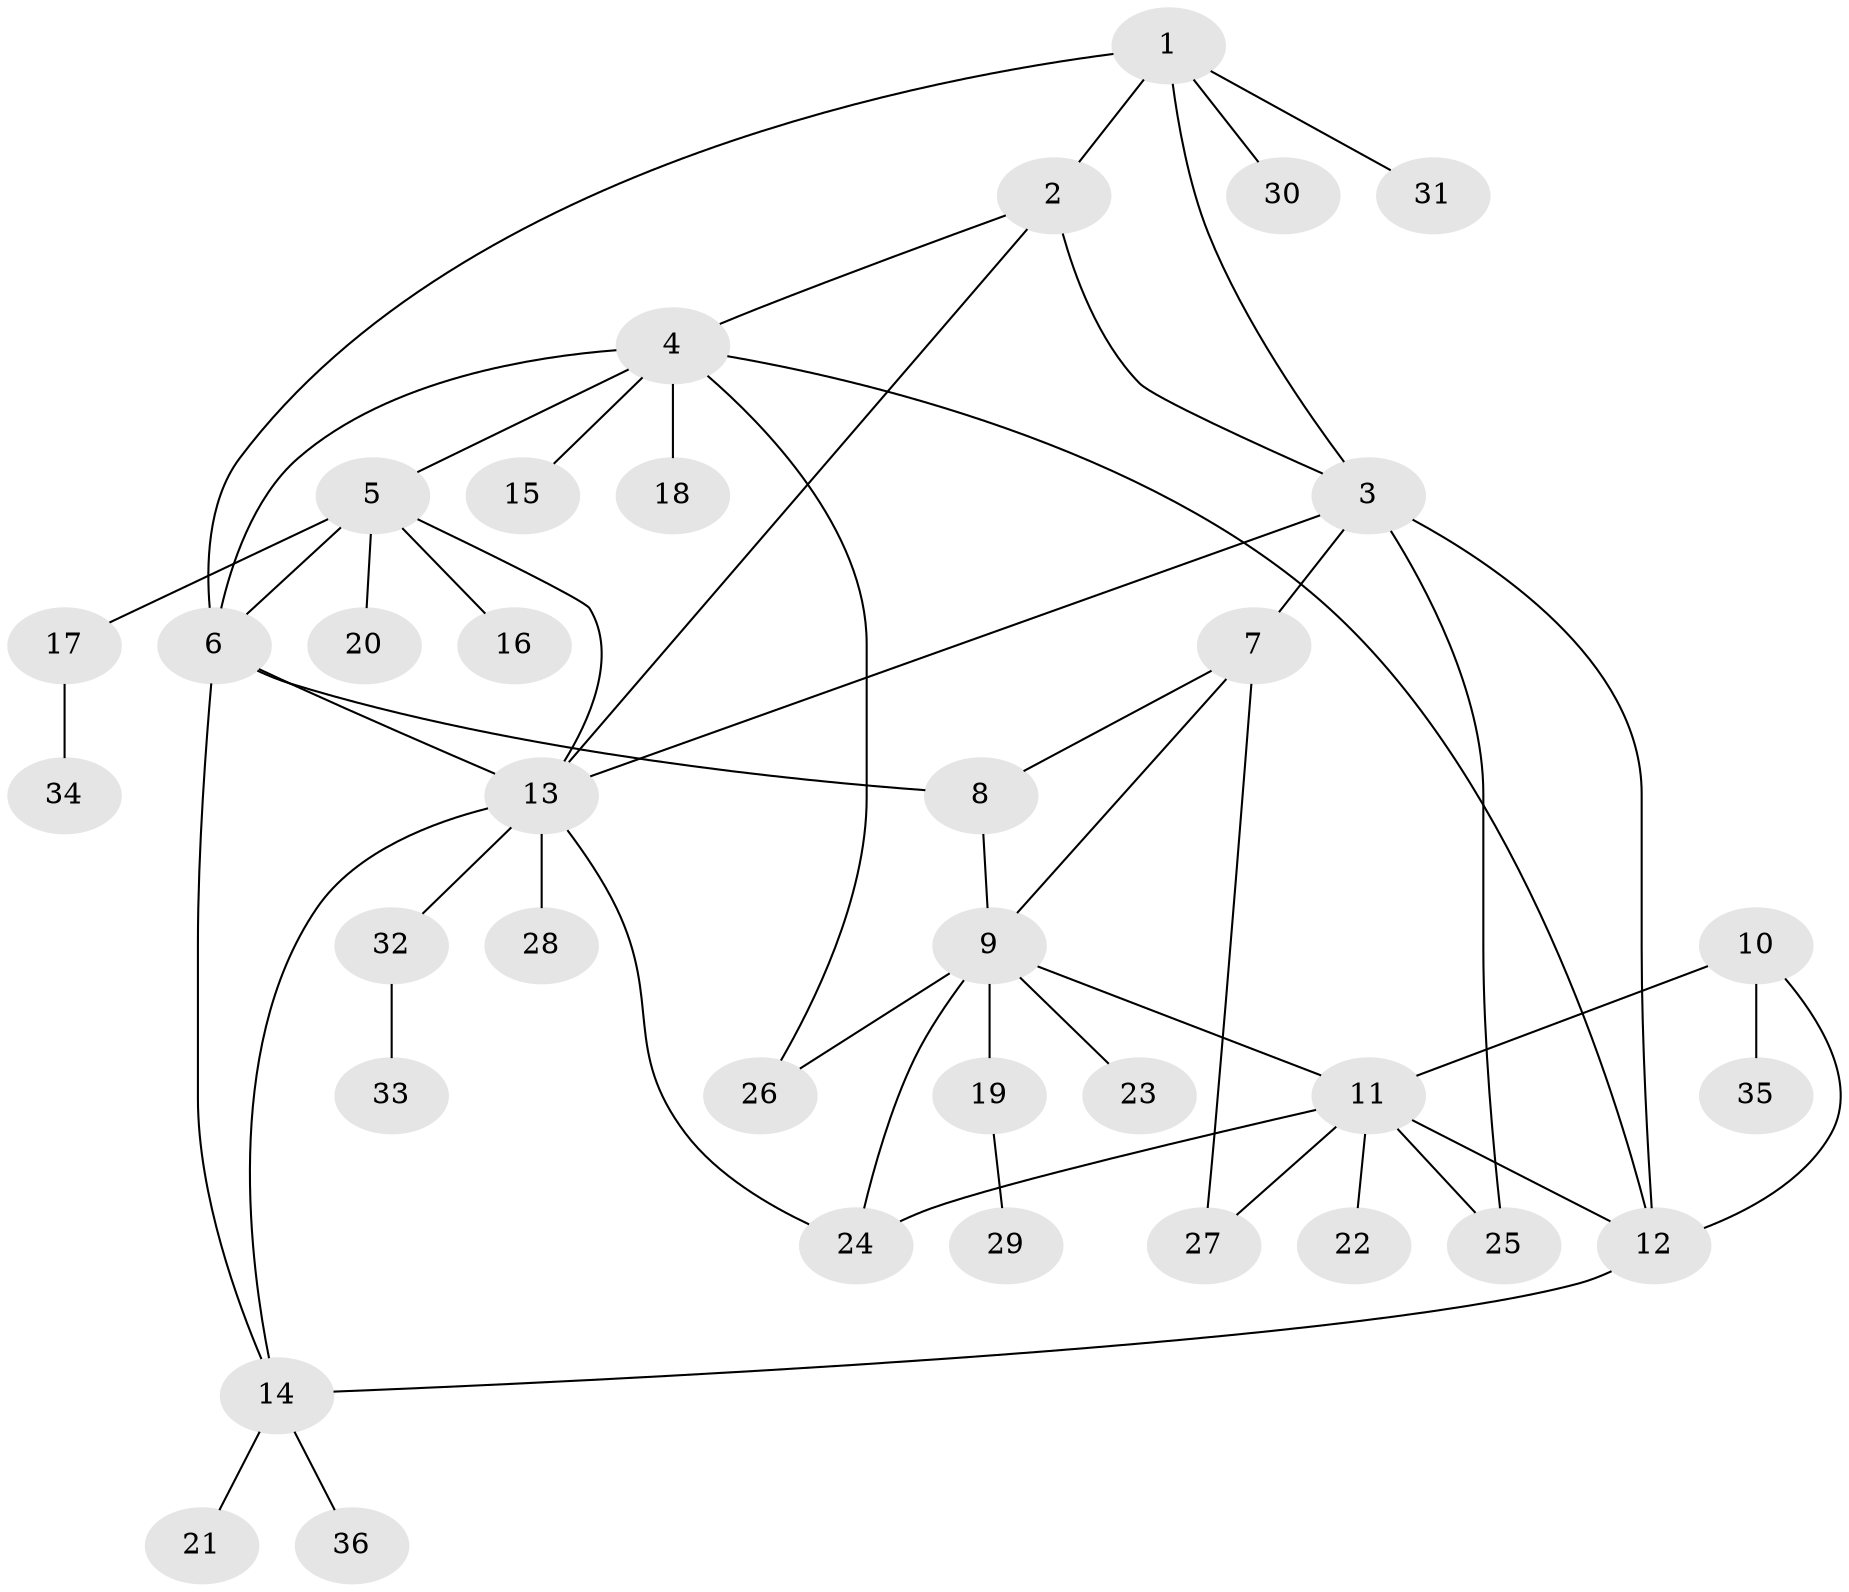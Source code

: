// original degree distribution, {6: 0.05555555555555555, 3: 0.09722222222222222, 8: 0.013888888888888888, 11: 0.027777777777777776, 7: 0.027777777777777776, 9: 0.013888888888888888, 2: 0.2222222222222222, 10: 0.013888888888888888, 1: 0.5277777777777778}
// Generated by graph-tools (version 1.1) at 2025/37/03/09/25 02:37:35]
// undirected, 36 vertices, 53 edges
graph export_dot {
graph [start="1"]
  node [color=gray90,style=filled];
  1;
  2;
  3;
  4;
  5;
  6;
  7;
  8;
  9;
  10;
  11;
  12;
  13;
  14;
  15;
  16;
  17;
  18;
  19;
  20;
  21;
  22;
  23;
  24;
  25;
  26;
  27;
  28;
  29;
  30;
  31;
  32;
  33;
  34;
  35;
  36;
  1 -- 2 [weight=1.0];
  1 -- 3 [weight=1.0];
  1 -- 6 [weight=1.0];
  1 -- 30 [weight=1.0];
  1 -- 31 [weight=1.0];
  2 -- 3 [weight=2.0];
  2 -- 4 [weight=1.0];
  2 -- 13 [weight=1.0];
  3 -- 7 [weight=1.0];
  3 -- 12 [weight=1.0];
  3 -- 13 [weight=1.0];
  3 -- 25 [weight=1.0];
  4 -- 5 [weight=1.0];
  4 -- 6 [weight=1.0];
  4 -- 12 [weight=1.0];
  4 -- 15 [weight=1.0];
  4 -- 18 [weight=1.0];
  4 -- 26 [weight=4.0];
  5 -- 6 [weight=1.0];
  5 -- 13 [weight=1.0];
  5 -- 16 [weight=1.0];
  5 -- 17 [weight=1.0];
  5 -- 20 [weight=1.0];
  6 -- 8 [weight=3.0];
  6 -- 13 [weight=1.0];
  6 -- 14 [weight=1.0];
  7 -- 8 [weight=1.0];
  7 -- 9 [weight=1.0];
  7 -- 27 [weight=3.0];
  8 -- 9 [weight=1.0];
  9 -- 11 [weight=1.0];
  9 -- 19 [weight=2.0];
  9 -- 23 [weight=1.0];
  9 -- 24 [weight=1.0];
  9 -- 26 [weight=1.0];
  10 -- 11 [weight=4.0];
  10 -- 12 [weight=1.0];
  10 -- 35 [weight=1.0];
  11 -- 12 [weight=1.0];
  11 -- 22 [weight=1.0];
  11 -- 24 [weight=1.0];
  11 -- 25 [weight=1.0];
  11 -- 27 [weight=1.0];
  12 -- 14 [weight=1.0];
  13 -- 14 [weight=1.0];
  13 -- 24 [weight=1.0];
  13 -- 28 [weight=2.0];
  13 -- 32 [weight=1.0];
  14 -- 21 [weight=1.0];
  14 -- 36 [weight=1.0];
  17 -- 34 [weight=1.0];
  19 -- 29 [weight=1.0];
  32 -- 33 [weight=1.0];
}
